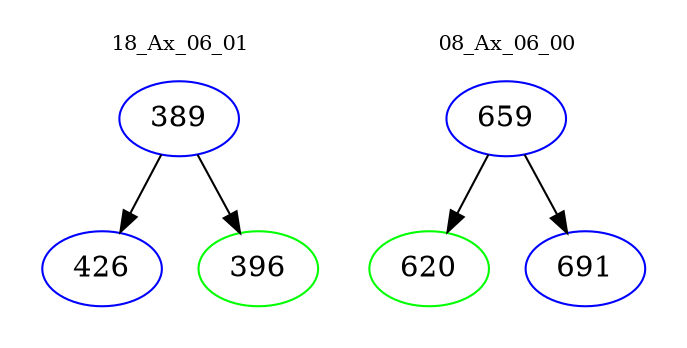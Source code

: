 digraph{
subgraph cluster_0 {
color = white
label = "18_Ax_06_01";
fontsize=10;
T0_389 [label="389", color="blue"]
T0_389 -> T0_426 [color="black"]
T0_426 [label="426", color="blue"]
T0_389 -> T0_396 [color="black"]
T0_396 [label="396", color="green"]
}
subgraph cluster_1 {
color = white
label = "08_Ax_06_00";
fontsize=10;
T1_659 [label="659", color="blue"]
T1_659 -> T1_620 [color="black"]
T1_620 [label="620", color="green"]
T1_659 -> T1_691 [color="black"]
T1_691 [label="691", color="blue"]
}
}
